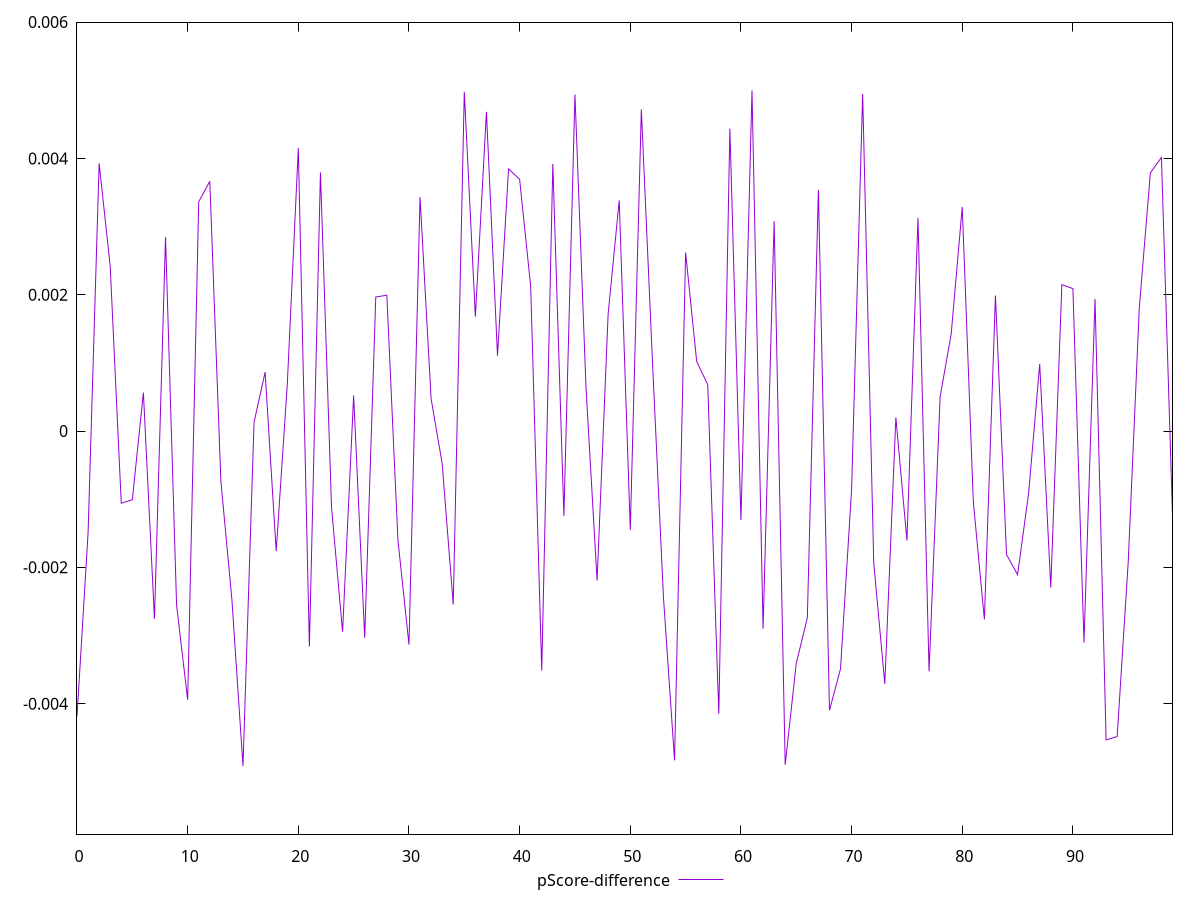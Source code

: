 reset

$pScoreDifference <<EOF
0 -0.0041877052802182235
1 -0.0014970311701973937
2 0.00392894444591696
3 0.002420903670564578
4 -0.0010592170784641253
5 -0.001007047764390423
6 0.0005635843476021196
7 -0.0027551790682807664
8 0.0028460612317929845
9 -0.0025569646960993397
10 -0.003943898916142274
11 0.0033629413918012108
12 0.0036648725924022796
13 -0.0007325454623493544
14 -0.0024767421285555313
15 -0.004913980006980956
16 0.00012890379104080196
17 0.0008643800927676804
18 -0.0017620794381062455
19 0.000673736890677179
20 0.004153107419883617
21 -0.0031618672309682294
22 0.003794380675448128
23 -0.0011158171426283725
24 -0.002944123490191186
25 0.0005218027380651247
26 -0.0030331168541063436
27 0.001966503969206279
28 0.001993553707148321
29 -0.0015953931156256207
30 -0.0031332112093520603
31 0.0034314072729832445
32 0.00047426279698825624
33 -0.00047520301331926973
34 -0.0025457705044119594
35 0.004975890687654361
36 0.0016781619746533694
37 0.004683888410947967
38 0.0011044590239777108
39 0.0038463196464186833
40 0.0036936146826100913
41 0.0021193648883487404
42 -0.003514158983588478
43 0.003919595355802052
44 -0.001245568923909146
45 0.004938204993032769
46 0.0006314363594414063
47 -0.0021935218882702112
48 0.001721377720938888
49 0.003384769586236014
50 -0.0014497282199741335
51 0.004718306052919896
52 0.0010336593113171588
53 -0.00244336176564941
54 -0.004831849017676082
55 0.0026201627038310304
56 0.0010217677402318825
57 0.0006799505749791601
58 -0.004146036953685539
59 0.004435221468193529
60 -0.0013057609671046633
61 0.004997379133313329
62 -0.002899644786075517
63 0.0030787251172410546
64 -0.004897249632230483
65 -0.003407389667162808
66 -0.0027412903028849467
67 0.003538791505507788
68 -0.004098182074247836
69 -0.00348666572839218
70 -0.0008594670243345925
71 0.004946708151081891
72 -0.0019285030839610862
73 -0.0037095662538314533
74 0.00019942567973640912
75 -0.0016071794434132647
76 0.003128787995630544
77 -0.003524847339489101
78 0.0005009455512918759
79 0.001423413990150224
80 0.003287317582492455
81 -0.001038313452278783
82 -0.002763200664877896
83 0.001988924311158824
84 -0.0018118594902318819
85 -0.0021067801202978576
86 -0.0009102084099332775
87 0.0009839864565353018
88 -0.002295099302822401
89 0.002147890385518769
90 0.0020901516720160385
91 -0.003102870856526274
92 0.001937966881939035
93 -0.004531759882542119
94 -0.004481169981372379
95 -0.0019191090178637404
96 0.0018088646679506049
97 0.003789196241039794
98 0.00401391378241589
99 -0.001235338400583208
EOF

set key outside below
set xrange [0:99]
set yrange [-0.005913980006980956:0.005997379133313329]
set trange [-0.005913980006980956:0.005997379133313329]
set terminal svg size 640, 500 enhanced background rgb 'white'
set output "report_00015_2021-02-09T16-11-33.973Z/interactive/samples/pages+cached+noadtech+nomedia/pScore-difference/values.svg"

plot $pScoreDifference title "pScore-difference" with line

reset
